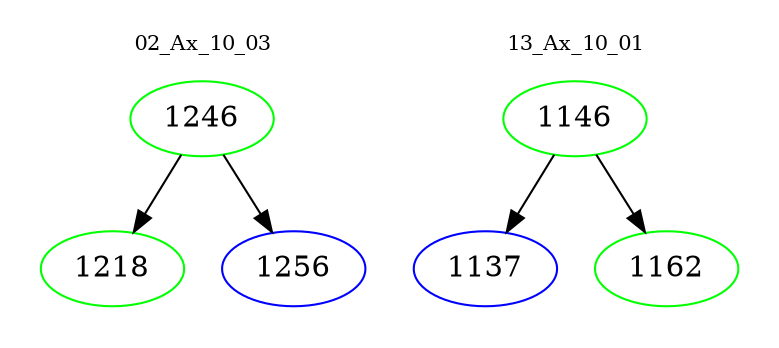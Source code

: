 digraph{
subgraph cluster_0 {
color = white
label = "02_Ax_10_03";
fontsize=10;
T0_1246 [label="1246", color="green"]
T0_1246 -> T0_1218 [color="black"]
T0_1218 [label="1218", color="green"]
T0_1246 -> T0_1256 [color="black"]
T0_1256 [label="1256", color="blue"]
}
subgraph cluster_1 {
color = white
label = "13_Ax_10_01";
fontsize=10;
T1_1146 [label="1146", color="green"]
T1_1146 -> T1_1137 [color="black"]
T1_1137 [label="1137", color="blue"]
T1_1146 -> T1_1162 [color="black"]
T1_1162 [label="1162", color="green"]
}
}
